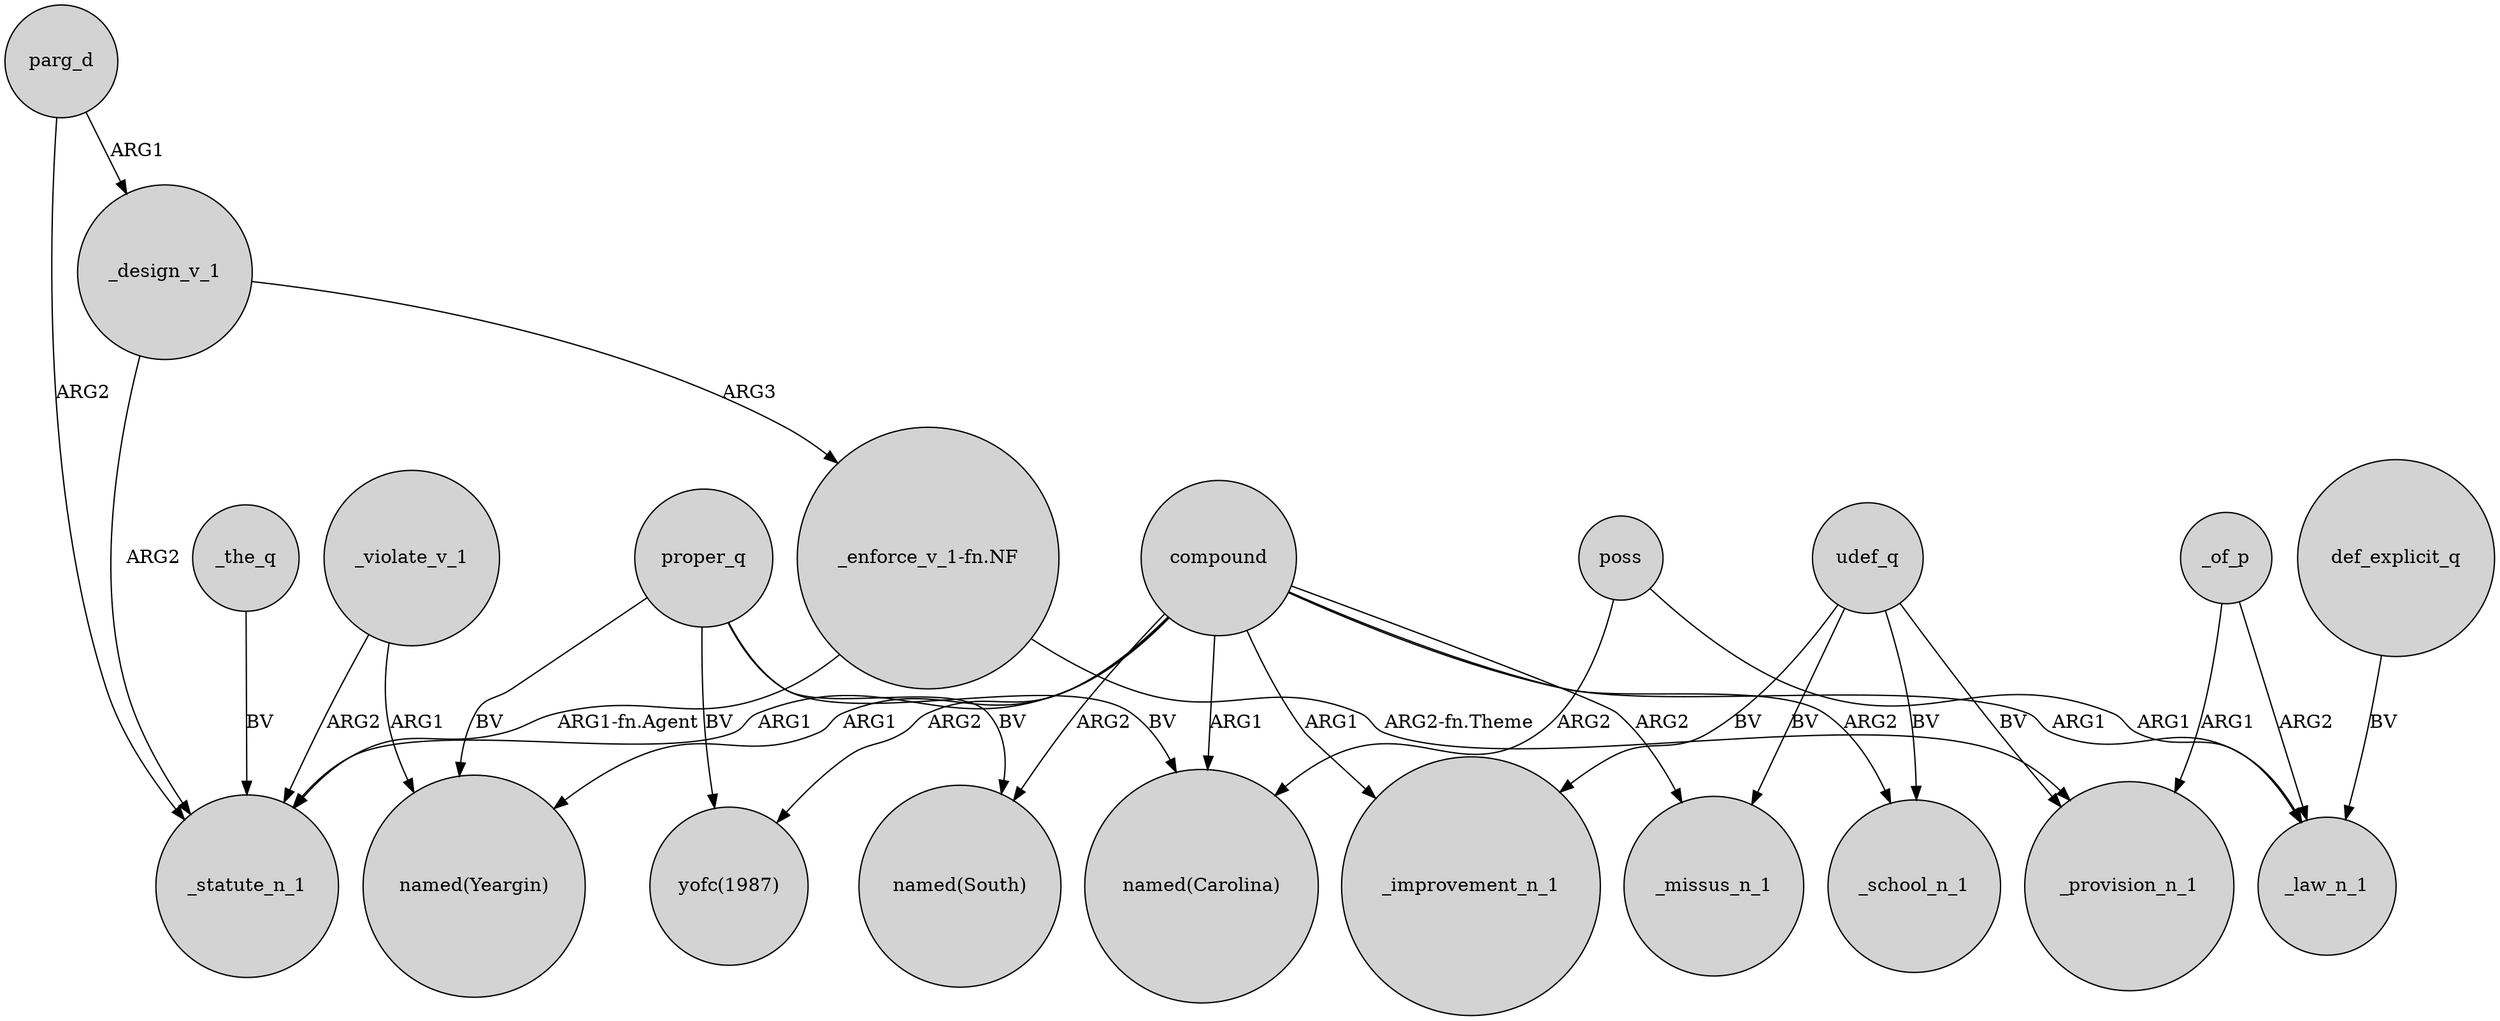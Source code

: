 digraph {
	node [shape=circle style=filled]
	_violate_v_1 -> "named(Yeargin)" [label=ARG1]
	parg_d -> _statute_n_1 [label=ARG2]
	compound -> "named(South)" [label=ARG2]
	proper_q -> "named(Yeargin)" [label=BV]
	def_explicit_q -> _law_n_1 [label=BV]
	compound -> _statute_n_1 [label=ARG1]
	compound -> _missus_n_1 [label=ARG2]
	_of_p -> _law_n_1 [label=ARG2]
	udef_q -> _missus_n_1 [label=BV]
	_violate_v_1 -> _statute_n_1 [label=ARG2]
	udef_q -> _provision_n_1 [label=BV]
	compound -> _improvement_n_1 [label=ARG1]
	_design_v_1 -> "_enforce_v_1-fn.NF" [label=ARG3]
	_the_q -> _statute_n_1 [label=BV]
	_of_p -> _provision_n_1 [label=ARG1]
	compound -> "yofc(1987)" [label=ARG2]
	poss -> "named(Carolina)" [label=ARG2]
	compound -> "named(Carolina)" [label=ARG1]
	proper_q -> "yofc(1987)" [label=BV]
	parg_d -> _design_v_1 [label=ARG1]
	compound -> "named(Yeargin)" [label=ARG1]
	_design_v_1 -> _statute_n_1 [label=ARG2]
	udef_q -> _improvement_n_1 [label=BV]
	compound -> _law_n_1 [label=ARG1]
	poss -> _law_n_1 [label=ARG1]
	proper_q -> "named(Carolina)" [label=BV]
	compound -> _school_n_1 [label=ARG2]
	udef_q -> _school_n_1 [label=BV]
	proper_q -> "named(South)" [label=BV]
	"_enforce_v_1-fn.NF" -> _provision_n_1 [label="ARG2-fn.Theme"]
	"_enforce_v_1-fn.NF" -> _statute_n_1 [label="ARG1-fn.Agent"]
}
